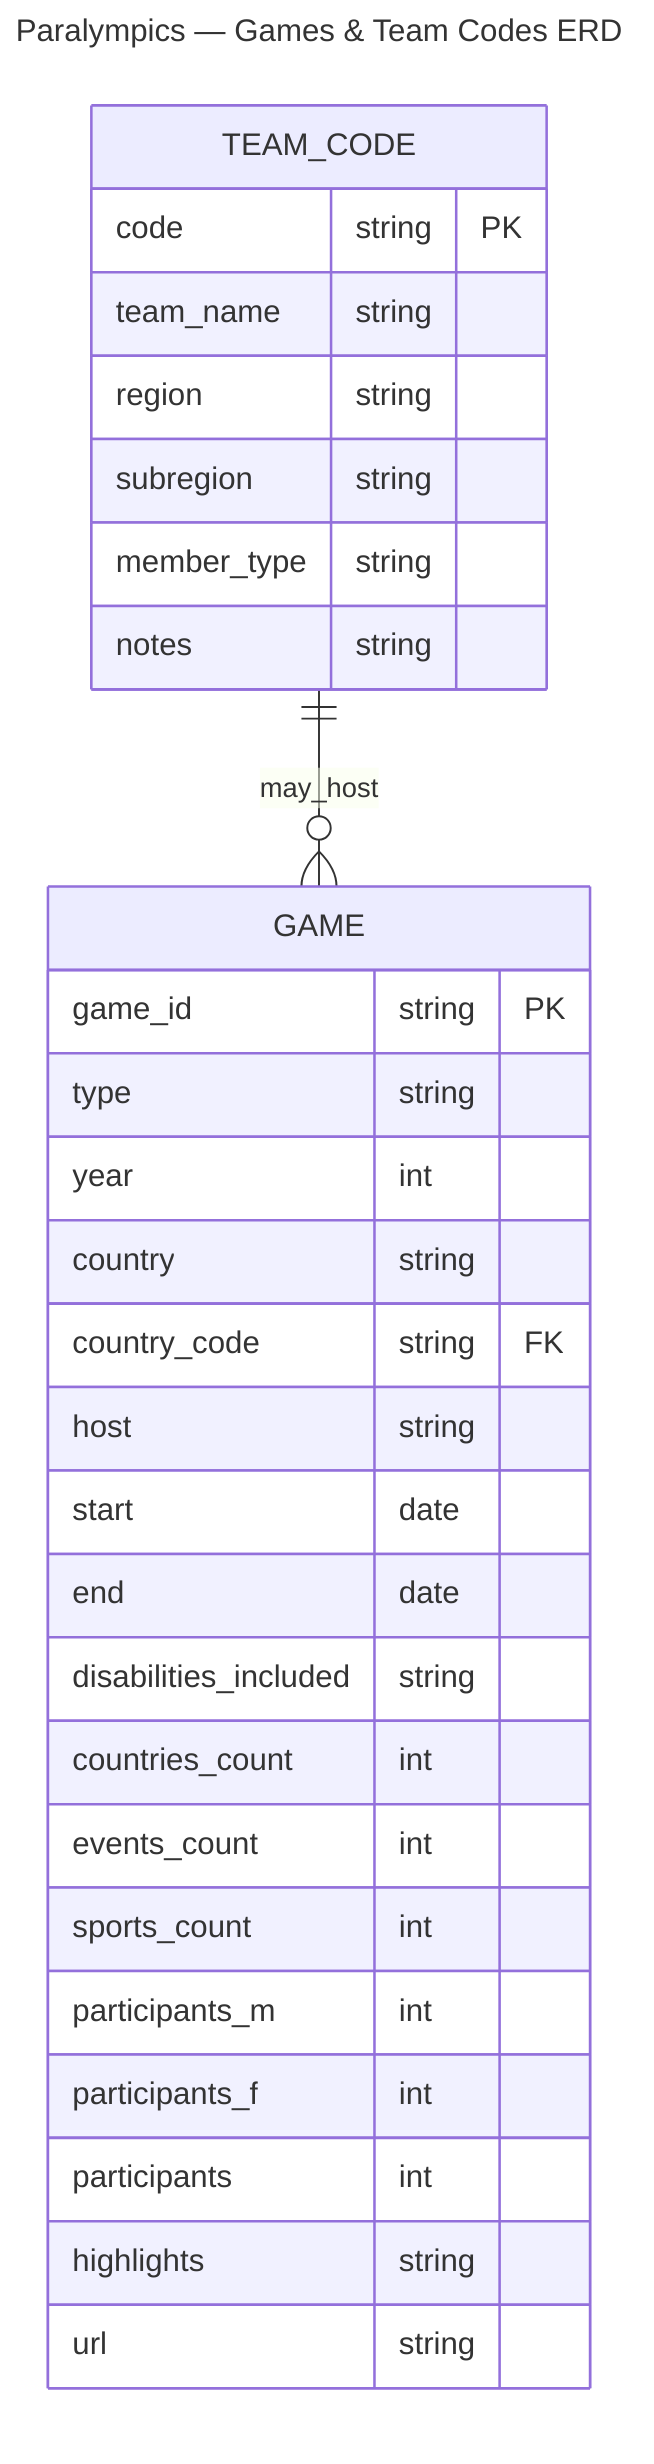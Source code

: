 ---
title: Paralympics — Games & Team Codes ERD
created: 2025-10-29
---

erDiagram
    %% Entities derived from sheets: 'games' and 'team_codes'

    %% GAME attributes (from 'games' sheet)
    %% game_id = surrogate PK; country is country name as provided in games sheet
    %% country_code is an optional FK to TEAM_CODE.code if a mapping exists
    GAME {
        game_id string PK
        type string
        year int
        country string
        country_code string FK
        host string
        start date
        end date
        disabilities_included string
        countries_count int
        events_count int
        sports_count int
        participants_m int
        participants_f int
        participants int
        highlights string
        url string
    }

    %% TEAM_CODE attributes (from 'team_codes' sheet)
    TEAM_CODE {
        code string PK
        team_name string
        region string
        subregion string
        member_type string
        notes string
    }

    %% Relationship notes:
    %% A GAME may be associated with a TEAM_CODE (e.g., host country code) if a mapping exists.
    TEAM_CODE ||--o{ GAME : "may_host"